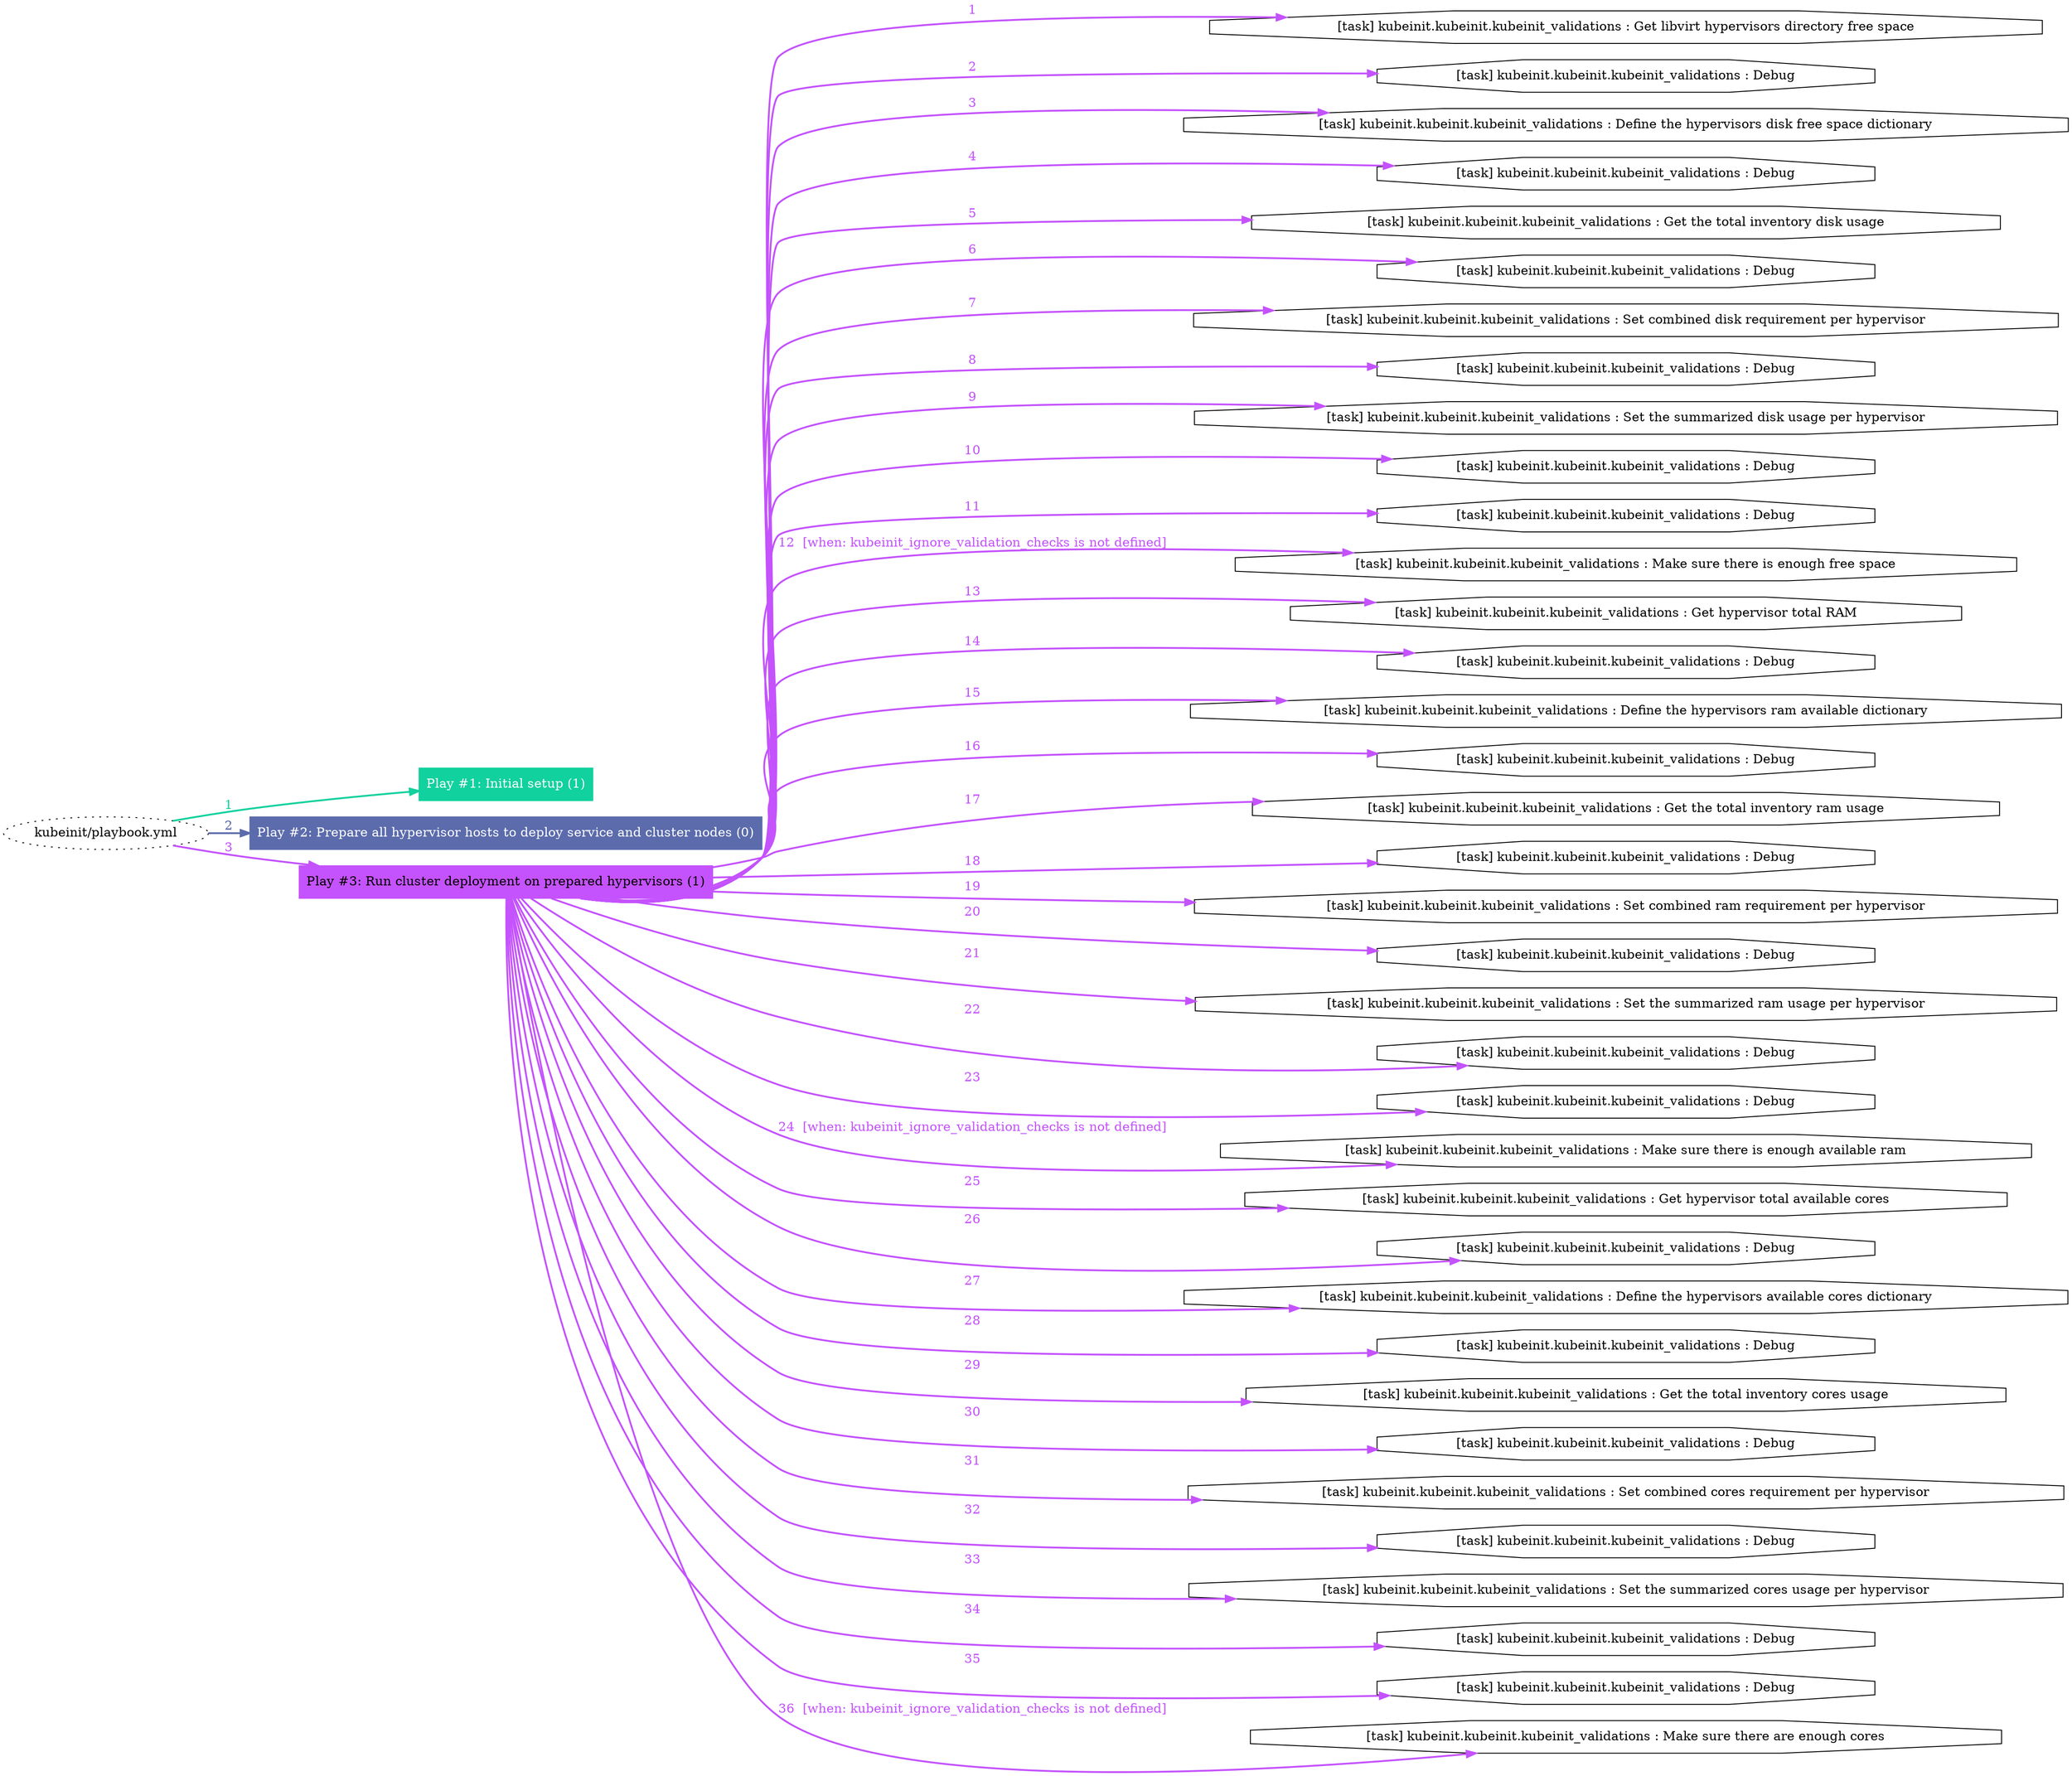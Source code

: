 digraph "kubeinit/playbook.yml "{
	graph [concentrate=true ordering=in rankdir=LR ratio=fill]
	edge [esep=5 sep=10]
	"kubeinit/playbook.yml" [id=root_node style=dotted]
	subgraph "Play #1: Initial setup (1) "{
		"Play #1: Initial setup (1)" [color="#11d19e" fontcolor="#ffffff" id="play_f48df613-87f3-40e5-b567-88f4170acda5" shape=box style=filled tooltip=localhost]
		"kubeinit/playbook.yml" -> "Play #1: Initial setup (1)" [label=1 color="#11d19e" fontcolor="#11d19e" id="edge_fcc9b370-5383-44fe-ad5d-cf0808a861cc" style=bold]
	}
	subgraph "Play #2: Prepare all hypervisor hosts to deploy service and cluster nodes (0) "{
		"Play #2: Prepare all hypervisor hosts to deploy service and cluster nodes (0)" [color="#5b6bac" fontcolor="#ffffff" id="play_508599c5-8d13-4e8f-a6a1-1ea5f5da8ed2" shape=box style=filled tooltip=""]
		"kubeinit/playbook.yml" -> "Play #2: Prepare all hypervisor hosts to deploy service and cluster nodes (0)" [label=2 color="#5b6bac" fontcolor="#5b6bac" id="edge_f53c9438-eb74-4626-a0de-40675a826f77" style=bold]
	}
	subgraph "Play #3: Run cluster deployment on prepared hypervisors (1) "{
		"Play #3: Run cluster deployment on prepared hypervisors (1)" [color="#c452fd" fontcolor="#000000" id="play_7b90d7d7-2d69-494d-be3b-da48b0ae10bf" shape=box style=filled tooltip=localhost]
		"kubeinit/playbook.yml" -> "Play #3: Run cluster deployment on prepared hypervisors (1)" [label=3 color="#c452fd" fontcolor="#c452fd" id="edge_991ddf95-120e-418c-b578-b1f0fe58271f" style=bold]
		"task_fe1487d1-2fe1-4a69-b898-69e516e7a7d6" [label="[task] kubeinit.kubeinit.kubeinit_validations : Get libvirt hypervisors directory free space" id="task_fe1487d1-2fe1-4a69-b898-69e516e7a7d6" shape=octagon tooltip="[task] kubeinit.kubeinit.kubeinit_validations : Get libvirt hypervisors directory free space"]
		"Play #3: Run cluster deployment on prepared hypervisors (1)" -> "task_fe1487d1-2fe1-4a69-b898-69e516e7a7d6" [label=1 color="#c452fd" fontcolor="#c452fd" id="edge_80034a9f-6973-4bda-9142-eb9120789c40" style=bold]
		"task_d83bda73-b1c0-4128-a3f4-cf9e824ee88c" [label="[task] kubeinit.kubeinit.kubeinit_validations : Debug" id="task_d83bda73-b1c0-4128-a3f4-cf9e824ee88c" shape=octagon tooltip="[task] kubeinit.kubeinit.kubeinit_validations : Debug"]
		"Play #3: Run cluster deployment on prepared hypervisors (1)" -> "task_d83bda73-b1c0-4128-a3f4-cf9e824ee88c" [label=2 color="#c452fd" fontcolor="#c452fd" id="edge_9da1112d-0759-477f-bb95-af42f54f1485" style=bold]
		"task_ed477587-a208-4f2d-a989-936ddf8a2093" [label="[task] kubeinit.kubeinit.kubeinit_validations : Define the hypervisors disk free space dictionary" id="task_ed477587-a208-4f2d-a989-936ddf8a2093" shape=octagon tooltip="[task] kubeinit.kubeinit.kubeinit_validations : Define the hypervisors disk free space dictionary"]
		"Play #3: Run cluster deployment on prepared hypervisors (1)" -> "task_ed477587-a208-4f2d-a989-936ddf8a2093" [label=3 color="#c452fd" fontcolor="#c452fd" id="edge_d61678ce-d3b1-4463-ac59-097ee3f6a8f3" style=bold]
		"task_fbda5be4-fa47-4e49-bd04-7bc31ba3395f" [label="[task] kubeinit.kubeinit.kubeinit_validations : Debug" id="task_fbda5be4-fa47-4e49-bd04-7bc31ba3395f" shape=octagon tooltip="[task] kubeinit.kubeinit.kubeinit_validations : Debug"]
		"Play #3: Run cluster deployment on prepared hypervisors (1)" -> "task_fbda5be4-fa47-4e49-bd04-7bc31ba3395f" [label=4 color="#c452fd" fontcolor="#c452fd" id="edge_ee9c3ee6-a160-43e2-936e-4fc42a910d8d" style=bold]
		"task_a48c618f-b050-4ab4-b777-d40ba67e8716" [label="[task] kubeinit.kubeinit.kubeinit_validations : Get the total inventory disk usage" id="task_a48c618f-b050-4ab4-b777-d40ba67e8716" shape=octagon tooltip="[task] kubeinit.kubeinit.kubeinit_validations : Get the total inventory disk usage"]
		"Play #3: Run cluster deployment on prepared hypervisors (1)" -> "task_a48c618f-b050-4ab4-b777-d40ba67e8716" [label=5 color="#c452fd" fontcolor="#c452fd" id="edge_e339c742-3823-4d76-a49c-4fe02eda02ad" style=bold]
		"task_d8c9a774-d96c-4c8e-9937-b8ee5354ee5b" [label="[task] kubeinit.kubeinit.kubeinit_validations : Debug" id="task_d8c9a774-d96c-4c8e-9937-b8ee5354ee5b" shape=octagon tooltip="[task] kubeinit.kubeinit.kubeinit_validations : Debug"]
		"Play #3: Run cluster deployment on prepared hypervisors (1)" -> "task_d8c9a774-d96c-4c8e-9937-b8ee5354ee5b" [label=6 color="#c452fd" fontcolor="#c452fd" id="edge_9626146b-e127-45fe-b9fa-9b4435b847bf" style=bold]
		"task_b7399ffa-21ea-4ab5-bc16-07f95aa1dec8" [label="[task] kubeinit.kubeinit.kubeinit_validations : Set combined disk requirement per hypervisor" id="task_b7399ffa-21ea-4ab5-bc16-07f95aa1dec8" shape=octagon tooltip="[task] kubeinit.kubeinit.kubeinit_validations : Set combined disk requirement per hypervisor"]
		"Play #3: Run cluster deployment on prepared hypervisors (1)" -> "task_b7399ffa-21ea-4ab5-bc16-07f95aa1dec8" [label=7 color="#c452fd" fontcolor="#c452fd" id="edge_2119a6d3-de73-4a14-af0b-dd3f8468e60a" style=bold]
		"task_fd614508-c58e-4fe9-bb8a-03ced1338878" [label="[task] kubeinit.kubeinit.kubeinit_validations : Debug" id="task_fd614508-c58e-4fe9-bb8a-03ced1338878" shape=octagon tooltip="[task] kubeinit.kubeinit.kubeinit_validations : Debug"]
		"Play #3: Run cluster deployment on prepared hypervisors (1)" -> "task_fd614508-c58e-4fe9-bb8a-03ced1338878" [label=8 color="#c452fd" fontcolor="#c452fd" id="edge_0071762c-855d-40ed-8405-57be28c6bfea" style=bold]
		"task_0ae57c20-1137-4537-8bcd-3a810be550e5" [label="[task] kubeinit.kubeinit.kubeinit_validations : Set the summarized disk usage per hypervisor" id="task_0ae57c20-1137-4537-8bcd-3a810be550e5" shape=octagon tooltip="[task] kubeinit.kubeinit.kubeinit_validations : Set the summarized disk usage per hypervisor"]
		"Play #3: Run cluster deployment on prepared hypervisors (1)" -> "task_0ae57c20-1137-4537-8bcd-3a810be550e5" [label=9 color="#c452fd" fontcolor="#c452fd" id="edge_b6f0973e-6d36-4bc6-a64b-9bc80519195a" style=bold]
		"task_75f08086-644e-46b9-bddf-e84ba72e632a" [label="[task] kubeinit.kubeinit.kubeinit_validations : Debug" id="task_75f08086-644e-46b9-bddf-e84ba72e632a" shape=octagon tooltip="[task] kubeinit.kubeinit.kubeinit_validations : Debug"]
		"Play #3: Run cluster deployment on prepared hypervisors (1)" -> "task_75f08086-644e-46b9-bddf-e84ba72e632a" [label=10 color="#c452fd" fontcolor="#c452fd" id="edge_3182422d-c9a3-4dee-bac0-a35462430a57" style=bold]
		"task_780e3613-b505-4dcb-b0db-97017e856186" [label="[task] kubeinit.kubeinit.kubeinit_validations : Debug" id="task_780e3613-b505-4dcb-b0db-97017e856186" shape=octagon tooltip="[task] kubeinit.kubeinit.kubeinit_validations : Debug"]
		"Play #3: Run cluster deployment on prepared hypervisors (1)" -> "task_780e3613-b505-4dcb-b0db-97017e856186" [label=11 color="#c452fd" fontcolor="#c452fd" id="edge_ab5f1fc8-1ee1-41a2-b745-9b21b4f9ccaa" style=bold]
		"task_545f5308-f0f9-4ec0-b0d7-eb0df5534ec6" [label="[task] kubeinit.kubeinit.kubeinit_validations : Make sure there is enough free space" id="task_545f5308-f0f9-4ec0-b0d7-eb0df5534ec6" shape=octagon tooltip="[task] kubeinit.kubeinit.kubeinit_validations : Make sure there is enough free space"]
		"Play #3: Run cluster deployment on prepared hypervisors (1)" -> "task_545f5308-f0f9-4ec0-b0d7-eb0df5534ec6" [label="12  [when: kubeinit_ignore_validation_checks is not defined]" color="#c452fd" fontcolor="#c452fd" id="edge_f7c44bc6-30fe-4dc6-9ded-5f9d8457900f" style=bold]
		"task_eef16ce0-453e-4eac-b13d-b8b31629e7ed" [label="[task] kubeinit.kubeinit.kubeinit_validations : Get hypervisor total RAM" id="task_eef16ce0-453e-4eac-b13d-b8b31629e7ed" shape=octagon tooltip="[task] kubeinit.kubeinit.kubeinit_validations : Get hypervisor total RAM"]
		"Play #3: Run cluster deployment on prepared hypervisors (1)" -> "task_eef16ce0-453e-4eac-b13d-b8b31629e7ed" [label=13 color="#c452fd" fontcolor="#c452fd" id="edge_ae00ae67-609d-454b-8087-5050ba72e531" style=bold]
		"task_7eda45da-725d-428d-99e7-830177a47335" [label="[task] kubeinit.kubeinit.kubeinit_validations : Debug" id="task_7eda45da-725d-428d-99e7-830177a47335" shape=octagon tooltip="[task] kubeinit.kubeinit.kubeinit_validations : Debug"]
		"Play #3: Run cluster deployment on prepared hypervisors (1)" -> "task_7eda45da-725d-428d-99e7-830177a47335" [label=14 color="#c452fd" fontcolor="#c452fd" id="edge_87bae583-71db-4d8e-9c4f-ac32c15845f6" style=bold]
		"task_5b7267d8-44f8-49bd-8b85-eda527249f7f" [label="[task] kubeinit.kubeinit.kubeinit_validations : Define the hypervisors ram available dictionary" id="task_5b7267d8-44f8-49bd-8b85-eda527249f7f" shape=octagon tooltip="[task] kubeinit.kubeinit.kubeinit_validations : Define the hypervisors ram available dictionary"]
		"Play #3: Run cluster deployment on prepared hypervisors (1)" -> "task_5b7267d8-44f8-49bd-8b85-eda527249f7f" [label=15 color="#c452fd" fontcolor="#c452fd" id="edge_29146f5a-2878-491a-bf5e-5a14cf8173bc" style=bold]
		"task_603bbb2e-431e-4fcd-af6b-aa3d22622c8f" [label="[task] kubeinit.kubeinit.kubeinit_validations : Debug" id="task_603bbb2e-431e-4fcd-af6b-aa3d22622c8f" shape=octagon tooltip="[task] kubeinit.kubeinit.kubeinit_validations : Debug"]
		"Play #3: Run cluster deployment on prepared hypervisors (1)" -> "task_603bbb2e-431e-4fcd-af6b-aa3d22622c8f" [label=16 color="#c452fd" fontcolor="#c452fd" id="edge_5ee542b9-9dc6-4279-866e-8fadd494ca8e" style=bold]
		"task_d3fafa5a-56a1-4640-a692-999fbe16c6f2" [label="[task] kubeinit.kubeinit.kubeinit_validations : Get the total inventory ram usage" id="task_d3fafa5a-56a1-4640-a692-999fbe16c6f2" shape=octagon tooltip="[task] kubeinit.kubeinit.kubeinit_validations : Get the total inventory ram usage"]
		"Play #3: Run cluster deployment on prepared hypervisors (1)" -> "task_d3fafa5a-56a1-4640-a692-999fbe16c6f2" [label=17 color="#c452fd" fontcolor="#c452fd" id="edge_987bc07e-3ddc-40f4-99dc-6e4c8a436b01" style=bold]
		"task_aed08335-493a-4e1c-b5b4-bcaf88ca3f48" [label="[task] kubeinit.kubeinit.kubeinit_validations : Debug" id="task_aed08335-493a-4e1c-b5b4-bcaf88ca3f48" shape=octagon tooltip="[task] kubeinit.kubeinit.kubeinit_validations : Debug"]
		"Play #3: Run cluster deployment on prepared hypervisors (1)" -> "task_aed08335-493a-4e1c-b5b4-bcaf88ca3f48" [label=18 color="#c452fd" fontcolor="#c452fd" id="edge_e572766c-e069-4998-abfc-0665fe785bdb" style=bold]
		"task_95a21646-0b0e-4af8-a5db-96f8780b6903" [label="[task] kubeinit.kubeinit.kubeinit_validations : Set combined ram requirement per hypervisor" id="task_95a21646-0b0e-4af8-a5db-96f8780b6903" shape=octagon tooltip="[task] kubeinit.kubeinit.kubeinit_validations : Set combined ram requirement per hypervisor"]
		"Play #3: Run cluster deployment on prepared hypervisors (1)" -> "task_95a21646-0b0e-4af8-a5db-96f8780b6903" [label=19 color="#c452fd" fontcolor="#c452fd" id="edge_1089d4a1-2ea4-4af2-ab04-d64256c50205" style=bold]
		"task_1063e180-c7e9-46c0-8869-9f7ee62ca9f7" [label="[task] kubeinit.kubeinit.kubeinit_validations : Debug" id="task_1063e180-c7e9-46c0-8869-9f7ee62ca9f7" shape=octagon tooltip="[task] kubeinit.kubeinit.kubeinit_validations : Debug"]
		"Play #3: Run cluster deployment on prepared hypervisors (1)" -> "task_1063e180-c7e9-46c0-8869-9f7ee62ca9f7" [label=20 color="#c452fd" fontcolor="#c452fd" id="edge_ac1a43b6-7ed7-4d10-8b7f-278d38f6e4e9" style=bold]
		"task_2092242e-2574-4147-9f33-cf5c4025bb21" [label="[task] kubeinit.kubeinit.kubeinit_validations : Set the summarized ram usage per hypervisor" id="task_2092242e-2574-4147-9f33-cf5c4025bb21" shape=octagon tooltip="[task] kubeinit.kubeinit.kubeinit_validations : Set the summarized ram usage per hypervisor"]
		"Play #3: Run cluster deployment on prepared hypervisors (1)" -> "task_2092242e-2574-4147-9f33-cf5c4025bb21" [label=21 color="#c452fd" fontcolor="#c452fd" id="edge_44e67640-5a61-405f-ba44-739767383e40" style=bold]
		"task_0d54eb70-9e12-4443-b9fa-55738f62835e" [label="[task] kubeinit.kubeinit.kubeinit_validations : Debug" id="task_0d54eb70-9e12-4443-b9fa-55738f62835e" shape=octagon tooltip="[task] kubeinit.kubeinit.kubeinit_validations : Debug"]
		"Play #3: Run cluster deployment on prepared hypervisors (1)" -> "task_0d54eb70-9e12-4443-b9fa-55738f62835e" [label=22 color="#c452fd" fontcolor="#c452fd" id="edge_ee2325b9-06f5-47a0-8bdc-57a482a4c5df" style=bold]
		"task_eacd04d3-19cd-4e28-a2ff-7be18c90cf4a" [label="[task] kubeinit.kubeinit.kubeinit_validations : Debug" id="task_eacd04d3-19cd-4e28-a2ff-7be18c90cf4a" shape=octagon tooltip="[task] kubeinit.kubeinit.kubeinit_validations : Debug"]
		"Play #3: Run cluster deployment on prepared hypervisors (1)" -> "task_eacd04d3-19cd-4e28-a2ff-7be18c90cf4a" [label=23 color="#c452fd" fontcolor="#c452fd" id="edge_420aa656-cb99-4333-b60e-1f69a0538f37" style=bold]
		"task_c33b62bf-c3b0-4fd0-beb9-51a5d99906a9" [label="[task] kubeinit.kubeinit.kubeinit_validations : Make sure there is enough available ram" id="task_c33b62bf-c3b0-4fd0-beb9-51a5d99906a9" shape=octagon tooltip="[task] kubeinit.kubeinit.kubeinit_validations : Make sure there is enough available ram"]
		"Play #3: Run cluster deployment on prepared hypervisors (1)" -> "task_c33b62bf-c3b0-4fd0-beb9-51a5d99906a9" [label="24  [when: kubeinit_ignore_validation_checks is not defined]" color="#c452fd" fontcolor="#c452fd" id="edge_42bd4957-df6b-4402-8574-36a3779c1410" style=bold]
		"task_27c309d1-d04f-4a0d-97e8-b072916f6658" [label="[task] kubeinit.kubeinit.kubeinit_validations : Get hypervisor total available cores" id="task_27c309d1-d04f-4a0d-97e8-b072916f6658" shape=octagon tooltip="[task] kubeinit.kubeinit.kubeinit_validations : Get hypervisor total available cores"]
		"Play #3: Run cluster deployment on prepared hypervisors (1)" -> "task_27c309d1-d04f-4a0d-97e8-b072916f6658" [label=25 color="#c452fd" fontcolor="#c452fd" id="edge_2eca401e-cb92-4d37-b536-af961be01ea2" style=bold]
		"task_fb84adbe-c1eb-4b7d-9e1a-ad14c268a4f2" [label="[task] kubeinit.kubeinit.kubeinit_validations : Debug" id="task_fb84adbe-c1eb-4b7d-9e1a-ad14c268a4f2" shape=octagon tooltip="[task] kubeinit.kubeinit.kubeinit_validations : Debug"]
		"Play #3: Run cluster deployment on prepared hypervisors (1)" -> "task_fb84adbe-c1eb-4b7d-9e1a-ad14c268a4f2" [label=26 color="#c452fd" fontcolor="#c452fd" id="edge_16b4e474-7899-4956-a214-4445c7ce024b" style=bold]
		"task_3e38c4c7-955f-4549-9d1b-94c98d2fcc95" [label="[task] kubeinit.kubeinit.kubeinit_validations : Define the hypervisors available cores dictionary" id="task_3e38c4c7-955f-4549-9d1b-94c98d2fcc95" shape=octagon tooltip="[task] kubeinit.kubeinit.kubeinit_validations : Define the hypervisors available cores dictionary"]
		"Play #3: Run cluster deployment on prepared hypervisors (1)" -> "task_3e38c4c7-955f-4549-9d1b-94c98d2fcc95" [label=27 color="#c452fd" fontcolor="#c452fd" id="edge_c000781a-448f-4f37-9f99-b46a3fa06ca5" style=bold]
		"task_07b774f8-a5f0-4684-b1c2-0d73a86b89cb" [label="[task] kubeinit.kubeinit.kubeinit_validations : Debug" id="task_07b774f8-a5f0-4684-b1c2-0d73a86b89cb" shape=octagon tooltip="[task] kubeinit.kubeinit.kubeinit_validations : Debug"]
		"Play #3: Run cluster deployment on prepared hypervisors (1)" -> "task_07b774f8-a5f0-4684-b1c2-0d73a86b89cb" [label=28 color="#c452fd" fontcolor="#c452fd" id="edge_2422e74d-ec7e-40c2-befa-0bbf71cb6bdf" style=bold]
		"task_924eb45d-1018-441f-83cf-7fc0bc3814d0" [label="[task] kubeinit.kubeinit.kubeinit_validations : Get the total inventory cores usage" id="task_924eb45d-1018-441f-83cf-7fc0bc3814d0" shape=octagon tooltip="[task] kubeinit.kubeinit.kubeinit_validations : Get the total inventory cores usage"]
		"Play #3: Run cluster deployment on prepared hypervisors (1)" -> "task_924eb45d-1018-441f-83cf-7fc0bc3814d0" [label=29 color="#c452fd" fontcolor="#c452fd" id="edge_2cecf39f-cc36-451b-821c-c56581fc6369" style=bold]
		"task_822f843e-9b57-4960-bd2d-faa0eaca3ceb" [label="[task] kubeinit.kubeinit.kubeinit_validations : Debug" id="task_822f843e-9b57-4960-bd2d-faa0eaca3ceb" shape=octagon tooltip="[task] kubeinit.kubeinit.kubeinit_validations : Debug"]
		"Play #3: Run cluster deployment on prepared hypervisors (1)" -> "task_822f843e-9b57-4960-bd2d-faa0eaca3ceb" [label=30 color="#c452fd" fontcolor="#c452fd" id="edge_e102b51e-aaf8-4ea9-8ba1-0861295d2d04" style=bold]
		"task_00584872-2590-433d-b0c4-401ce9e15d13" [label="[task] kubeinit.kubeinit.kubeinit_validations : Set combined cores requirement per hypervisor" id="task_00584872-2590-433d-b0c4-401ce9e15d13" shape=octagon tooltip="[task] kubeinit.kubeinit.kubeinit_validations : Set combined cores requirement per hypervisor"]
		"Play #3: Run cluster deployment on prepared hypervisors (1)" -> "task_00584872-2590-433d-b0c4-401ce9e15d13" [label=31 color="#c452fd" fontcolor="#c452fd" id="edge_34ac0bf0-b63d-4f83-acbd-5b0f80032dac" style=bold]
		"task_0b9727c9-b422-4514-8098-d9ff95894bbd" [label="[task] kubeinit.kubeinit.kubeinit_validations : Debug" id="task_0b9727c9-b422-4514-8098-d9ff95894bbd" shape=octagon tooltip="[task] kubeinit.kubeinit.kubeinit_validations : Debug"]
		"Play #3: Run cluster deployment on prepared hypervisors (1)" -> "task_0b9727c9-b422-4514-8098-d9ff95894bbd" [label=32 color="#c452fd" fontcolor="#c452fd" id="edge_5a57dd78-83d0-4032-911d-37f46510a1a4" style=bold]
		"task_885306cc-bc91-474d-a339-585c45ad0955" [label="[task] kubeinit.kubeinit.kubeinit_validations : Set the summarized cores usage per hypervisor" id="task_885306cc-bc91-474d-a339-585c45ad0955" shape=octagon tooltip="[task] kubeinit.kubeinit.kubeinit_validations : Set the summarized cores usage per hypervisor"]
		"Play #3: Run cluster deployment on prepared hypervisors (1)" -> "task_885306cc-bc91-474d-a339-585c45ad0955" [label=33 color="#c452fd" fontcolor="#c452fd" id="edge_0723177d-5bbd-4748-acd6-99cc1f2cff06" style=bold]
		"task_64d16053-84d0-47e4-a2a8-ea9e0eb7aafd" [label="[task] kubeinit.kubeinit.kubeinit_validations : Debug" id="task_64d16053-84d0-47e4-a2a8-ea9e0eb7aafd" shape=octagon tooltip="[task] kubeinit.kubeinit.kubeinit_validations : Debug"]
		"Play #3: Run cluster deployment on prepared hypervisors (1)" -> "task_64d16053-84d0-47e4-a2a8-ea9e0eb7aafd" [label=34 color="#c452fd" fontcolor="#c452fd" id="edge_5bdfa25d-7705-4d2e-ba35-060e079e4e02" style=bold]
		"task_bd44c4d3-e845-4b41-8509-d5e9ba056657" [label="[task] kubeinit.kubeinit.kubeinit_validations : Debug" id="task_bd44c4d3-e845-4b41-8509-d5e9ba056657" shape=octagon tooltip="[task] kubeinit.kubeinit.kubeinit_validations : Debug"]
		"Play #3: Run cluster deployment on prepared hypervisors (1)" -> "task_bd44c4d3-e845-4b41-8509-d5e9ba056657" [label=35 color="#c452fd" fontcolor="#c452fd" id="edge_81614a2b-e6ba-490e-a22a-351d169e7c53" style=bold]
		"task_a48a30b1-d36b-45c3-ad50-5269d0b1f6cb" [label="[task] kubeinit.kubeinit.kubeinit_validations : Make sure there are enough cores" id="task_a48a30b1-d36b-45c3-ad50-5269d0b1f6cb" shape=octagon tooltip="[task] kubeinit.kubeinit.kubeinit_validations : Make sure there are enough cores"]
		"Play #3: Run cluster deployment on prepared hypervisors (1)" -> "task_a48a30b1-d36b-45c3-ad50-5269d0b1f6cb" [label="36  [when: kubeinit_ignore_validation_checks is not defined]" color="#c452fd" fontcolor="#c452fd" id="edge_c4de17a5-f942-41d3-a62b-22066c4779ad" style=bold]
	}
}
